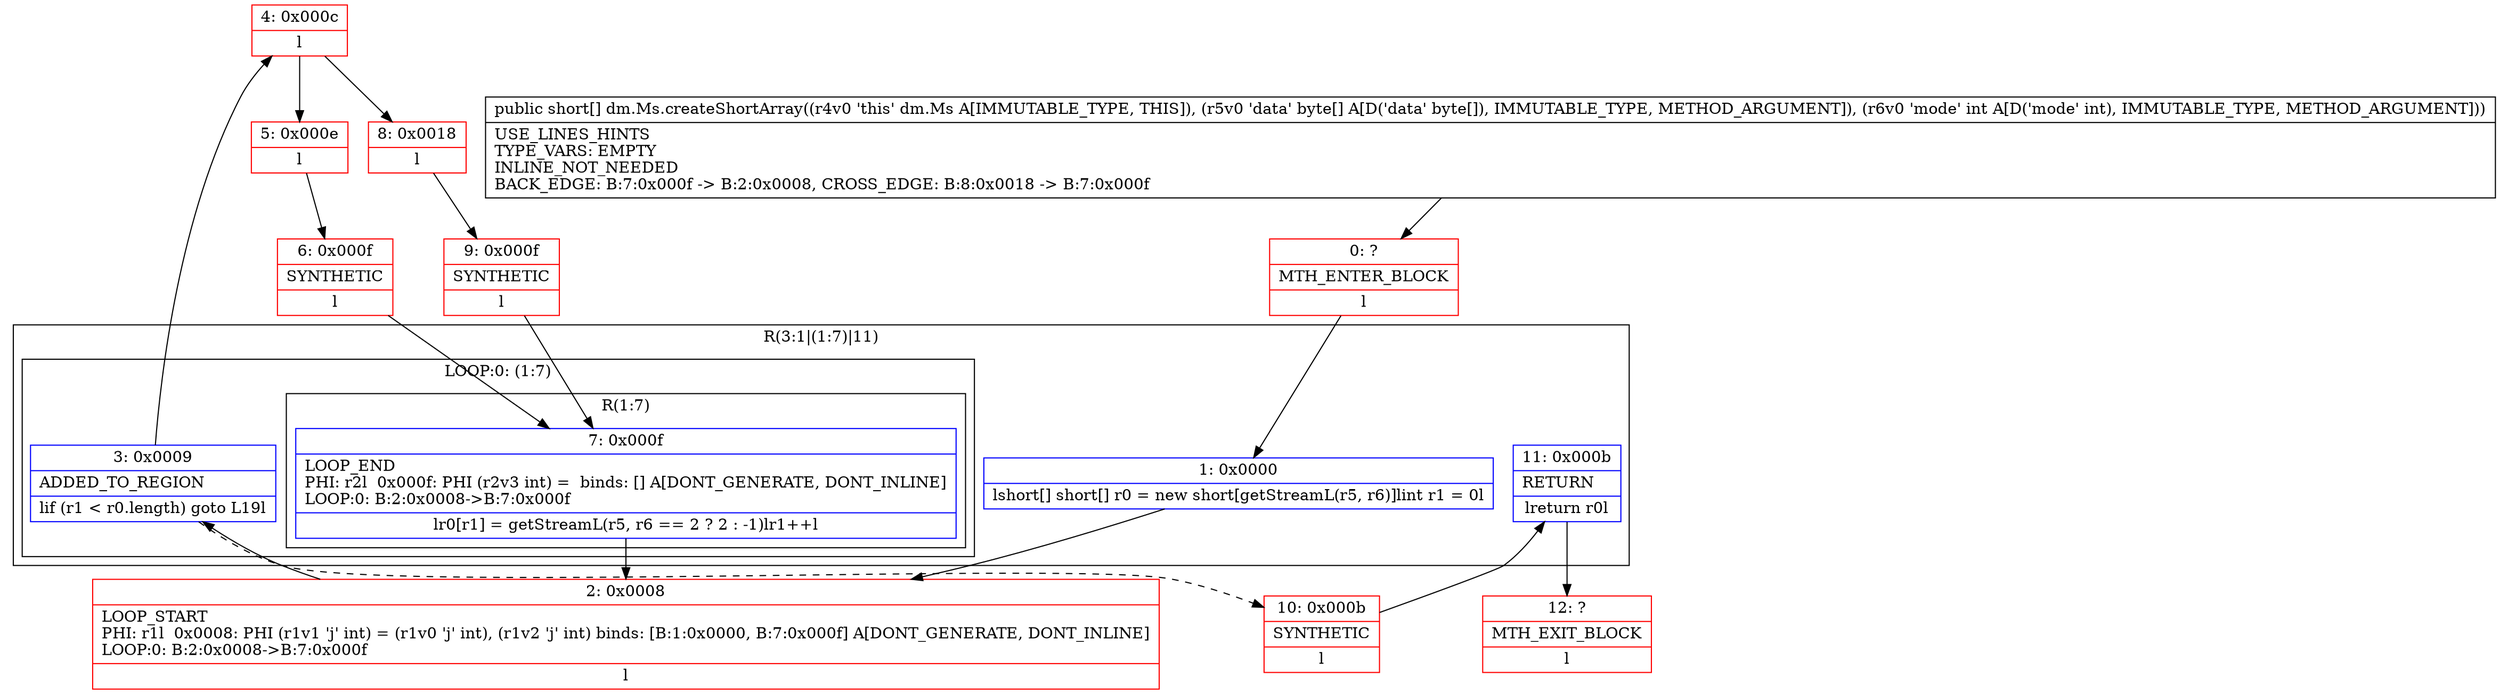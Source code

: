 digraph "CFG fordm.Ms.createShortArray([BI)[S" {
subgraph cluster_Region_1672826610 {
label = "R(3:1|(1:7)|11)";
node [shape=record,color=blue];
Node_1 [shape=record,label="{1\:\ 0x0000|lshort[] short[] r0 = new short[getStreamL(r5, r6)]lint r1 = 0l}"];
subgraph cluster_LoopRegion_987199860 {
label = "LOOP:0: (1:7)";
node [shape=record,color=blue];
Node_3 [shape=record,label="{3\:\ 0x0009|ADDED_TO_REGION\l|lif (r1 \< r0.length) goto L19l}"];
subgraph cluster_Region_433044914 {
label = "R(1:7)";
node [shape=record,color=blue];
Node_7 [shape=record,label="{7\:\ 0x000f|LOOP_END\lPHI: r2l  0x000f: PHI (r2v3 int) =  binds: [] A[DONT_GENERATE, DONT_INLINE]\lLOOP:0: B:2:0x0008\-\>B:7:0x000f\l|lr0[r1] = getStreamL(r5, r6 == 2 ? 2 : \-1)lr1++l}"];
}
}
Node_11 [shape=record,label="{11\:\ 0x000b|RETURN\l|lreturn r0l}"];
}
Node_0 [shape=record,color=red,label="{0\:\ ?|MTH_ENTER_BLOCK\l|l}"];
Node_2 [shape=record,color=red,label="{2\:\ 0x0008|LOOP_START\lPHI: r1l  0x0008: PHI (r1v1 'j' int) = (r1v0 'j' int), (r1v2 'j' int) binds: [B:1:0x0000, B:7:0x000f] A[DONT_GENERATE, DONT_INLINE]\lLOOP:0: B:2:0x0008\-\>B:7:0x000f\l|l}"];
Node_4 [shape=record,color=red,label="{4\:\ 0x000c|l}"];
Node_5 [shape=record,color=red,label="{5\:\ 0x000e|l}"];
Node_6 [shape=record,color=red,label="{6\:\ 0x000f|SYNTHETIC\l|l}"];
Node_8 [shape=record,color=red,label="{8\:\ 0x0018|l}"];
Node_9 [shape=record,color=red,label="{9\:\ 0x000f|SYNTHETIC\l|l}"];
Node_10 [shape=record,color=red,label="{10\:\ 0x000b|SYNTHETIC\l|l}"];
Node_12 [shape=record,color=red,label="{12\:\ ?|MTH_EXIT_BLOCK\l|l}"];
MethodNode[shape=record,label="{public short[] dm.Ms.createShortArray((r4v0 'this' dm.Ms A[IMMUTABLE_TYPE, THIS]), (r5v0 'data' byte[] A[D('data' byte[]), IMMUTABLE_TYPE, METHOD_ARGUMENT]), (r6v0 'mode' int A[D('mode' int), IMMUTABLE_TYPE, METHOD_ARGUMENT]))  | USE_LINES_HINTS\lTYPE_VARS: EMPTY\lINLINE_NOT_NEEDED\lBACK_EDGE: B:7:0x000f \-\> B:2:0x0008, CROSS_EDGE: B:8:0x0018 \-\> B:7:0x000f\l}"];
MethodNode -> Node_0;
Node_1 -> Node_2;
Node_3 -> Node_4;
Node_3 -> Node_10[style=dashed];
Node_7 -> Node_2;
Node_11 -> Node_12;
Node_0 -> Node_1;
Node_2 -> Node_3;
Node_4 -> Node_5;
Node_4 -> Node_8;
Node_5 -> Node_6;
Node_6 -> Node_7;
Node_8 -> Node_9;
Node_9 -> Node_7;
Node_10 -> Node_11;
}

